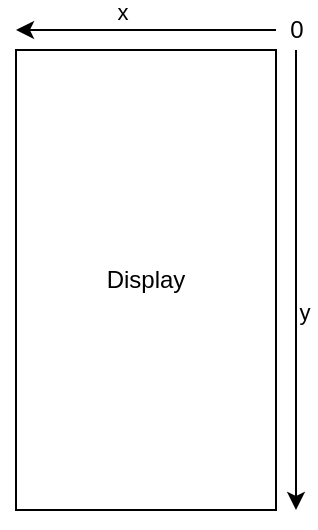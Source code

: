 <mxfile version="15.5.4" type="embed"><diagram id="23iRSUPoRavnBvh4doch" name="Page-1"><mxGraphModel dx="553" dy="462" grid="1" gridSize="10" guides="1" tooltips="1" connect="1" arrows="1" fold="1" page="1" pageScale="1" pageWidth="827" pageHeight="1169" math="0" shadow="0"><root><mxCell id="0"/><mxCell id="1" parent="0"/><mxCell id="2" value="Display" style="rounded=0;whiteSpace=wrap;html=1;" vertex="1" parent="1"><mxGeometry x="230" y="210" width="130" height="230" as="geometry"/></mxCell><mxCell id="3" value="" style="endArrow=classic;html=1;rounded=0;" edge="1" parent="1"><mxGeometry width="50" height="50" relative="1" as="geometry"><mxPoint x="360" y="200" as="sourcePoint"/><mxPoint x="230" y="200" as="targetPoint"/></mxGeometry></mxCell><mxCell id="7" value="x" style="edgeLabel;html=1;align=center;verticalAlign=middle;resizable=0;points=[];" vertex="1" connectable="0" parent="3"><mxGeometry x="0.185" y="-2" relative="1" as="geometry"><mxPoint y="-7" as="offset"/></mxGeometry></mxCell><mxCell id="4" value="" style="endArrow=classic;html=1;rounded=0;" edge="1" parent="1"><mxGeometry width="50" height="50" relative="1" as="geometry"><mxPoint x="370" y="210" as="sourcePoint"/><mxPoint x="370" y="440" as="targetPoint"/></mxGeometry></mxCell><mxCell id="6" value="y" style="edgeLabel;html=1;align=center;verticalAlign=middle;resizable=0;points=[];" vertex="1" connectable="0" parent="4"><mxGeometry x="0.136" y="4" relative="1" as="geometry"><mxPoint as="offset"/></mxGeometry></mxCell><mxCell id="5" value="0" style="text;html=1;align=center;verticalAlign=middle;resizable=0;points=[];autosize=1;strokeColor=none;fillColor=none;" vertex="1" parent="1"><mxGeometry x="360" y="190" width="20" height="20" as="geometry"/></mxCell></root></mxGraphModel></diagram></mxfile>